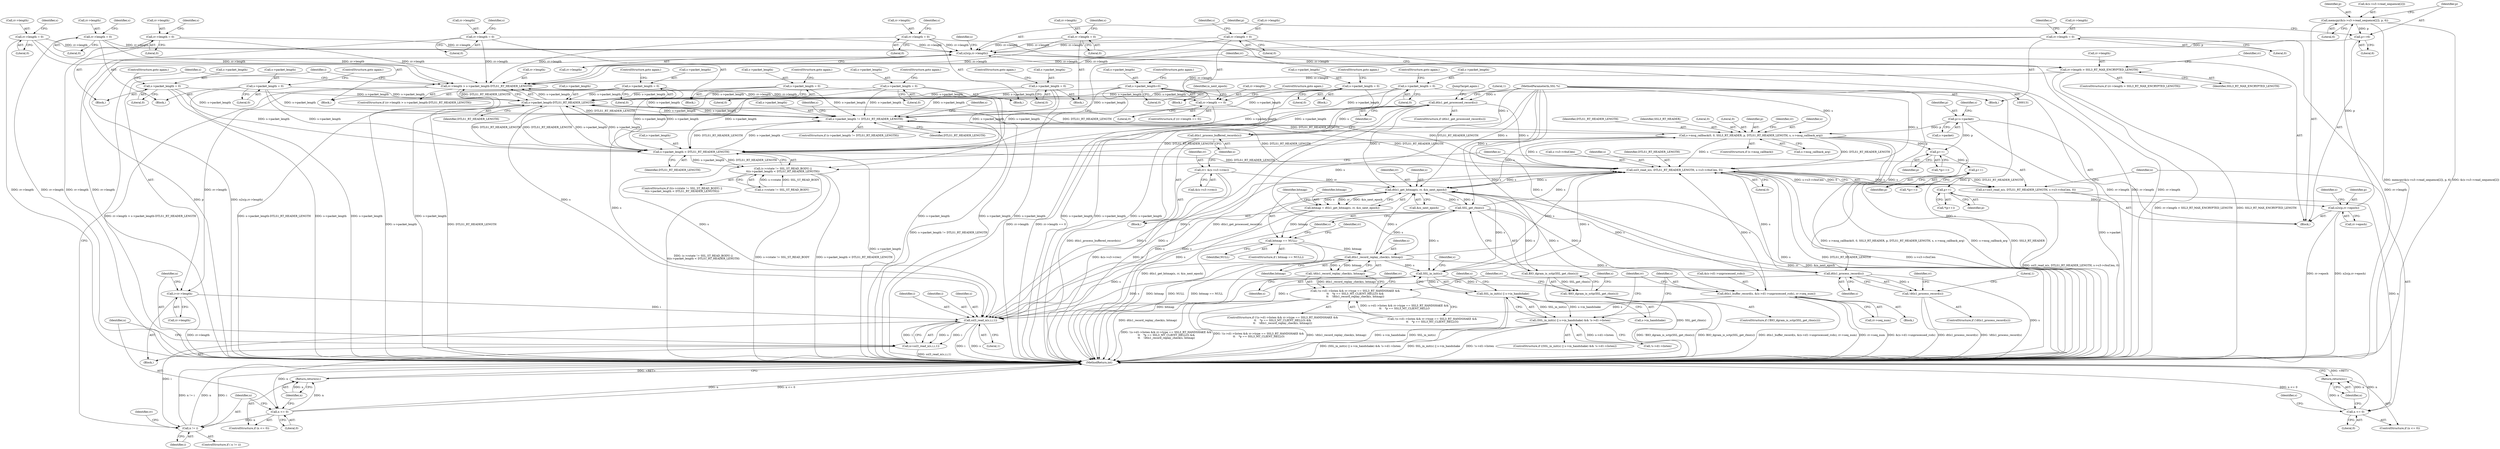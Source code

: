 digraph "1_openssl_feba02f3919495e1b960c33ba849e10e77d0785d@API" {
"1000260" [label="(Call,memcpy(&(s->s3->read_sequence[2]), p, 6))"];
"1000255" [label="(Call,n2s(p,rr->epoch))"];
"1000246" [label="(Call,p++)"];
"1000241" [label="(Call,p++)"];
"1000236" [label="(Call,p++)"];
"1000221" [label="(Call,s->msg_callback(0, 0, SSL3_RT_HEADER, p, DTLS1_RT_HEADER_LENGTH, s, s->msg_callback_arg))"];
"1000212" [label="(Call,p=s->packet)"];
"1000195" [label="(Call,s->packet_length != DTLS1_RT_HEADER_LENGTH)"];
"1000382" [label="(Call,s->packet_length = 0)"];
"1000410" [label="(Call,s->packet_length = 0)"];
"1000514" [label="(Call,s->packet_length = 0)"];
"1000498" [label="(Call,s->packet_length = 0)"];
"1000169" [label="(Call,s->packet_length < DTLS1_RT_HEADER_LENGTH)"];
"1000319" [label="(Call,s->packet_length = 0)"];
"1000201" [label="(Call,s->packet_length = 0)"];
"1000297" [label="(Call,s->packet_length = 0)"];
"1000348" [label="(Call,s->packet_length-DTLS1_RT_HEADER_LENGTH)"];
"1000451" [label="(Call,s->packet_length=0)"];
"1000337" [label="(Call,s->packet_length = 0)"];
"1000177" [label="(Call,ssl3_read_n(s, DTLS1_RT_HEADER_LENGTH, s->s3->rbuf.len, 0))"];
"1000442" [label="(Call,dtls1_record_replay_check(s, bitmap))"];
"1000419" [label="(Call,SSL_get_rbio(s))"];
"1000395" [label="(Call,dtls1_get_bitmap(s, rr, &is_next_epoch))"];
"1000506" [label="(Call,dtls1_process_record(s))"];
"1000132" [label="(MethodParameterIn,SSL *s)"];
"1000482" [label="(Call,dtls1_buffer_record(s, &(s->d1->unprocessed_rcds), rr->seq_num))"];
"1000470" [label="(Call,SSL_in_init(s))"];
"1000361" [label="(Call,ssl3_read_n(s,i,i,1))"];
"1000157" [label="(Call,dtls1_get_processed_record(s))"];
"1000154" [label="(Call,dtls1_process_buffered_records(s))"];
"1000354" [label="(Call,i=rr->length)"];
"1000344" [label="(Call,rr->length > s->packet_length-DTLS1_RT_HEADER_LENGTH)"];
"1000332" [label="(Call,rr->length = 0)"];
"1000493" [label="(Call,rr->length = 0)"];
"1000292" [label="(Call,rr->length = 0)"];
"1000446" [label="(Call,rr->length = 0)"];
"1000377" [label="(Call,rr->length = 0)"];
"1000405" [label="(Call,rr->length = 0)"];
"1000458" [label="(Call,rr->length == 0)"];
"1000314" [label="(Call,rr->length = 0)"];
"1000326" [label="(Call,rr->length > SSL3_RT_MAX_ENCRYPTED_LENGTH)"];
"1000274" [label="(Call,n2s(p,rr->length))"];
"1000271" [label="(Call,p+=6)"];
"1000260" [label="(Call,memcpy(&(s->s3->read_sequence[2]), p, 6))"];
"1000509" [label="(Call,rr->length = 0)"];
"1000146" [label="(Call,rr= &(s->s3->rrec))"];
"1000401" [label="(Call,bitmap == NULL)"];
"1000393" [label="(Call,bitmap = dtls1_get_bitmap(s, rr, &is_next_epoch))"];
"1000175" [label="(Call,n=ssl3_read_n(s, DTLS1_RT_HEADER_LENGTH, s->s3->rbuf.len, 0))"];
"1000189" [label="(Call,n <= 0)"];
"1000192" [label="(Return,return(n);)"];
"1000163" [label="(Call,(s->rstate != SSL_ST_READ_BODY) ||\n\t\t(s->packet_length < DTLS1_RT_HEADER_LENGTH))"];
"1000441" [label="(Call,!dtls1_record_replay_check(s, bitmap))"];
"1000423" [label="(Call,!(s->d1->listen && rr->type == SSL3_RT_HANDSHAKE &&\n\t\t    *p == SSL3_MT_CLIENT_HELLO) &&\n\t\t    !dtls1_record_replay_check(s, bitmap))"];
"1000469" [label="(Call,SSL_in_init(s) || s->in_handshake)"];
"1000468" [label="(Call,(SSL_in_init(s) || s->in_handshake) && !s->d1->listen)"];
"1000505" [label="(Call,!dtls1_process_record(s))"];
"1000418" [label="(Call,BIO_dgram_is_sctp(SSL_get_rbio(s)))"];
"1000417" [label="(Call,!BIO_dgram_is_sctp(SSL_get_rbio(s)))"];
"1000359" [label="(Call,n=ssl3_read_n(s,i,i,1))"];
"1000367" [label="(Call,n <= 0)"];
"1000370" [label="(Return,return(n);)"];
"1000373" [label="(Call,n != i)"];
"1000292" [label="(Call,rr->length = 0)"];
"1000509" [label="(Call,rr->length = 0)"];
"1000242" [label="(Identifier,p)"];
"1000326" [label="(Call,rr->length > SSL3_RT_MAX_ENCRYPTED_LENGTH)"];
"1000467" [label="(ControlStructure,if ((SSL_in_init(s) || s->in_handshake) && !s->d1->listen))"];
"1000445" [label="(Block,)"];
"1000349" [label="(Call,s->packet_length)"];
"1000315" [label="(Call,rr->length)"];
"1000462" [label="(Literal,0)"];
"1000362" [label="(Identifier,s)"];
"1000314" [label="(Call,rr->length = 0)"];
"1000257" [label="(Call,rr->epoch)"];
"1000273" [label="(Literal,6)"];
"1000522" [label="(MethodReturn,int)"];
"1000422" [label="(ControlStructure,if (!(s->d1->listen && rr->type == SSL3_RT_HANDSHAKE &&\n\t\t    *p == SSL3_MT_CLIENT_HELLO) &&\n\t\t    !dtls1_record_replay_check(s, bitmap)))"];
"1000212" [label="(Call,p=s->packet)"];
"1000270" [label="(Literal,6)"];
"1000386" [label="(Literal,0)"];
"1000373" [label="(Call,n != i)"];
"1000381" [label="(Literal,0)"];
"1000301" [label="(Literal,0)"];
"1000498" [label="(Call,s->packet_length = 0)"];
"1000213" [label="(Identifier,p)"];
"1000505" [label="(Call,!dtls1_process_record(s))"];
"1000219" [label="(Identifier,s)"];
"1000156" [label="(ControlStructure,if (dtls1_get_processed_record(s)))"];
"1000468" [label="(Call,(SSL_in_init(s) || s->in_handshake) && !s->d1->listen)"];
"1000271" [label="(Call,p+=6)"];
"1000494" [label="(Call,rr->length)"];
"1000390" [label="(Identifier,s)"];
"1000346" [label="(Identifier,rr)"];
"1000404" [label="(Block,)"];
"1000441" [label="(Call,!dtls1_record_replay_check(s, bitmap))"];
"1000146" [label="(Call,rr= &(s->s3->rrec))"];
"1000460" [label="(Identifier,rr)"];
"1000217" [label="(ControlStructure,if (s->msg_callback))"];
"1000410" [label="(Call,s->packet_length = 0)"];
"1000240" [label="(Call,*(p++))"];
"1000178" [label="(Identifier,s)"];
"1000402" [label="(Identifier,bitmap)"];
"1000511" [label="(Identifier,rr)"];
"1000344" [label="(Call,rr->length > s->packet_length-DTLS1_RT_HEADER_LENGTH)"];
"1000162" [label="(ControlStructure,if (\t(s->rstate != SSL_ST_READ_BODY) ||\n\t\t(s->packet_length < DTLS1_RT_HEADER_LENGTH)))"];
"1000265" [label="(Identifier,s)"];
"1000470" [label="(Call,SSL_in_init(s))"];
"1000514" [label="(Call,s->packet_length = 0)"];
"1000228" [label="(Call,s->msg_callback_arg)"];
"1000275" [label="(Identifier,p)"];
"1000233" [label="(Identifier,rr)"];
"1000241" [label="(Call,p++)"];
"1000195" [label="(Call,s->packet_length != DTLS1_RT_HEADER_LENGTH)"];
"1000154" [label="(Call,dtls1_process_buffered_records(s))"];
"1000179" [label="(Identifier,DTLS1_RT_HEADER_LENGTH)"];
"1000463" [label="(ControlStructure,goto again;)"];
"1000176" [label="(Identifier,n)"];
"1000510" [label="(Call,rr->length)"];
"1000132" [label="(MethodParameterIn,SSL *s)"];
"1000170" [label="(Call,s->packet_length)"];
"1000313" [label="(Block,)"];
"1000447" [label="(Call,rr->length)"];
"1000209" [label="(Identifier,s)"];
"1000356" [label="(Call,rr->length)"];
"1000395" [label="(Call,dtls1_get_bitmap(s, rr, &is_next_epoch))"];
"1000484" [label="(Call,&(s->d1->unprocessed_rcds))"];
"1000379" [label="(Identifier,rr)"];
"1000352" [label="(Identifier,DTLS1_RT_HEADER_LENGTH)"];
"1000236" [label="(Call,p++)"];
"1000456" [label="(ControlStructure,goto again;)"];
"1000227" [label="(Identifier,s)"];
"1000325" [label="(ControlStructure,if (rr->length > SSL3_RT_MAX_ENCRYPTED_LENGTH))"];
"1000503" [label="(ControlStructure,goto again;)"];
"1000321" [label="(Identifier,s)"];
"1000319" [label="(Call,s->packet_length = 0)"];
"1000247" [label="(Identifier,p)"];
"1000495" [label="(Identifier,rr)"];
"1000401" [label="(Call,bitmap == NULL)"];
"1000473" [label="(Identifier,s)"];
"1000334" [label="(Identifier,rr)"];
"1000177" [label="(Call,ssl3_read_n(s, DTLS1_RT_HEADER_LENGTH, s->s3->rbuf.len, 0))"];
"1000367" [label="(Call,n <= 0)"];
"1000446" [label="(Call,rr->length = 0)"];
"1000297" [label="(Call,s->packet_length = 0)"];
"1000256" [label="(Identifier,p)"];
"1000291" [label="(Block,)"];
"1000331" [label="(Block,)"];
"1000398" [label="(Call,&is_next_epoch)"];
"1000483" [label="(Identifier,s)"];
"1000513" [label="(Literal,0)"];
"1000371" [label="(Identifier,n)"];
"1000205" [label="(Literal,0)"];
"1000206" [label="(ControlStructure,goto again;)"];
"1000458" [label="(Call,rr->length == 0)"];
"1000414" [label="(Literal,0)"];
"1000323" [label="(Literal,0)"];
"1000443" [label="(Identifier,s)"];
"1000189" [label="(Call,n <= 0)"];
"1000453" [label="(Identifier,s)"];
"1000161" [label="(JumpTarget,again:)"];
"1000406" [label="(Call,rr->length)"];
"1000164" [label="(Call,s->rstate != SSL_ST_READ_BODY)"];
"1000457" [label="(ControlStructure,if (rr->length == 0))"];
"1000160" [label="(Literal,1)"];
"1000169" [label="(Call,s->packet_length < DTLS1_RT_HEADER_LENGTH)"];
"1000200" [label="(Block,)"];
"1000245" [label="(Call,*(p++))"];
"1000452" [label="(Call,s->packet_length)"];
"1000375" [label="(Identifier,i)"];
"1000341" [label="(Literal,0)"];
"1000423" [label="(Call,!(s->d1->listen && rr->type == SSL3_RT_HANDSHAKE &&\n\t\t    *p == SSL3_MT_CLIENT_HELLO) &&\n\t\t    !dtls1_record_replay_check(s, bitmap))"];
"1000451" [label="(Call,s->packet_length=0)"];
"1000407" [label="(Identifier,rr)"];
"1000428" [label="(Identifier,s)"];
"1000400" [label="(ControlStructure,if ( bitmap == NULL))"];
"1000272" [label="(Identifier,p)"];
"1000383" [label="(Call,s->packet_length)"];
"1000226" [label="(Identifier,DTLS1_RT_HEADER_LENGTH)"];
"1000365" [label="(Literal,1)"];
"1000343" [label="(ControlStructure,if (rr->length > s->packet_length-DTLS1_RT_HEADER_LENGTH))"];
"1000192" [label="(Return,return(n);)"];
"1000260" [label="(Call,memcpy(&(s->s3->read_sequence[2]), p, 6))"];
"1000361" [label="(Call,ssl3_read_n(s,i,i,1))"];
"1000405" [label="(Call,rr->length = 0)"];
"1000378" [label="(Call,rr->length)"];
"1000521" [label="(Literal,1)"];
"1000318" [label="(Literal,0)"];
"1000296" [label="(Literal,0)"];
"1000444" [label="(Identifier,bitmap)"];
"1000348" [label="(Call,s->packet_length-DTLS1_RT_HEADER_LENGTH)"];
"1000387" [label="(ControlStructure,goto again;)"];
"1000482" [label="(Call,dtls1_buffer_record(s, &(s->d1->unprocessed_rcds), rr->seq_num))"];
"1000175" [label="(Call,n=ssl3_read_n(s, DTLS1_RT_HEADER_LENGTH, s->s3->rbuf.len, 0))"];
"1000497" [label="(Literal,0)"];
"1000370" [label="(Return,return(n);)"];
"1000224" [label="(Identifier,SSL3_RT_HEADER)"];
"1000330" [label="(Identifier,SSL3_RT_MAX_ENCRYPTED_LENGTH)"];
"1000490" [label="(Call,rr->seq_num)"];
"1000345" [label="(Call,rr->length)"];
"1000475" [label="(Call,!s->d1->listen)"];
"1000360" [label="(Identifier,n)"];
"1000372" [label="(ControlStructure,if ( n != i))"];
"1000222" [label="(Literal,0)"];
"1000448" [label="(Identifier,rr)"];
"1000157" [label="(Call,dtls1_get_processed_record(s))"];
"1000155" [label="(Identifier,s)"];
"1000190" [label="(Identifier,n)"];
"1000359" [label="(Call,n=ssl3_read_n(s,i,i,1))"];
"1000337" [label="(Call,s->packet_length = 0)"];
"1000465" [label="(Identifier,is_next_epoch)"];
"1000148" [label="(Call,&(s->s3->rrec))"];
"1000147" [label="(Identifier,rr)"];
"1000354" [label="(Call,i=rr->length)"];
"1000320" [label="(Call,s->packet_length)"];
"1000376" [label="(Block,)"];
"1000393" [label="(Call,bitmap = dtls1_get_bitmap(s, rr, &is_next_epoch))"];
"1000299" [label="(Identifier,s)"];
"1000409" [label="(Literal,0)"];
"1000133" [label="(Block,)"];
"1000282" [label="(Identifier,s)"];
"1000269" [label="(Identifier,p)"];
"1000338" [label="(Call,s->packet_length)"];
"1000507" [label="(Identifier,s)"];
"1000368" [label="(Identifier,n)"];
"1000274" [label="(Call,n2s(p,rr->length))"];
"1000174" [label="(Block,)"];
"1000420" [label="(Identifier,s)"];
"1000516" [label="(Identifier,s)"];
"1000276" [label="(Call,rr->length)"];
"1000417" [label="(Call,!BIO_dgram_is_sctp(SSL_get_rbio(s)))"];
"1000336" [label="(Literal,0)"];
"1000394" [label="(Identifier,bitmap)"];
"1000158" [label="(Identifier,s)"];
"1000403" [label="(Identifier,NULL)"];
"1000384" [label="(Identifier,s)"];
"1000342" [label="(ControlStructure,goto again;)"];
"1000519" [label="(ControlStructure,goto again;)"];
"1000515" [label="(Call,s->packet_length)"];
"1000324" [label="(ControlStructure,goto again;)"];
"1000364" [label="(Identifier,i)"];
"1000369" [label="(Literal,0)"];
"1000481" [label="(Block,)"];
"1000327" [label="(Call,rr->length)"];
"1000197" [label="(Identifier,s)"];
"1000188" [label="(ControlStructure,if (n <= 0))"];
"1000382" [label="(Call,s->packet_length = 0)"];
"1000196" [label="(Call,s->packet_length)"];
"1000355" [label="(Identifier,i)"];
"1000374" [label="(Identifier,n)"];
"1000500" [label="(Identifier,s)"];
"1000221" [label="(Call,s->msg_callback(0, 0, SSL3_RT_HEADER, p, DTLS1_RT_HEADER_LENGTH, s, s->msg_callback_arg))"];
"1000246" [label="(Call,p++)"];
"1000411" [label="(Call,s->packet_length)"];
"1000191" [label="(Literal,0)"];
"1000424" [label="(Call,!(s->d1->listen && rr->type == SSL3_RT_HANDSHAKE &&\n\t\t    *p == SSL3_MT_CLIENT_HELLO))"];
"1000223" [label="(Literal,0)"];
"1000194" [label="(ControlStructure,if (s->packet_length != DTLS1_RT_HEADER_LENGTH))"];
"1000478" [label="(Identifier,s)"];
"1000416" [label="(ControlStructure,if (!BIO_dgram_is_sctp(SSL_get_rbio(s))))"];
"1000332" [label="(Call,rr->length = 0)"];
"1000180" [label="(Call,s->s3->rbuf.len)"];
"1000225" [label="(Identifier,p)"];
"1000518" [label="(Literal,0)"];
"1000502" [label="(Literal,0)"];
"1000499" [label="(Call,s->packet_length)"];
"1000466" [label="(Block,)"];
"1000504" [label="(ControlStructure,if (!dtls1_process_record(s)))"];
"1000471" [label="(Identifier,s)"];
"1000353" [label="(Block,)"];
"1000418" [label="(Call,BIO_dgram_is_sctp(SSL_get_rbio(s)))"];
"1000214" [label="(Call,s->packet)"];
"1000203" [label="(Identifier,s)"];
"1000298" [label="(Call,s->packet_length)"];
"1000419" [label="(Call,SSL_get_rbio(s))"];
"1000237" [label="(Identifier,p)"];
"1000396" [label="(Identifier,s)"];
"1000508" [label="(Block,)"];
"1000472" [label="(Call,s->in_handshake)"];
"1000187" [label="(Literal,0)"];
"1000506" [label="(Call,dtls1_process_record(s))"];
"1000377" [label="(Call,rr->length = 0)"];
"1000293" [label="(Call,rr->length)"];
"1000255" [label="(Call,n2s(p,rr->epoch))"];
"1000163" [label="(Call,(s->rstate != SSL_ST_READ_BODY) ||\n\t\t(s->packet_length < DTLS1_RT_HEADER_LENGTH))"];
"1000235" [label="(Call,*(p++))"];
"1000397" [label="(Identifier,rr)"];
"1000202" [label="(Call,s->packet_length)"];
"1000493" [label="(Call,rr->length = 0)"];
"1000201" [label="(Call,s->packet_length = 0)"];
"1000450" [label="(Literal,0)"];
"1000261" [label="(Call,&(s->s3->read_sequence[2]))"];
"1000469" [label="(Call,SSL_in_init(s) || s->in_handshake)"];
"1000455" [label="(Literal,0)"];
"1000173" [label="(Identifier,DTLS1_RT_HEADER_LENGTH)"];
"1000333" [label="(Call,rr->length)"];
"1000412" [label="(Identifier,s)"];
"1000339" [label="(Identifier,s)"];
"1000415" [label="(ControlStructure,goto again;)"];
"1000459" [label="(Call,rr->length)"];
"1000442" [label="(Call,dtls1_record_replay_check(s, bitmap))"];
"1000199" [label="(Identifier,DTLS1_RT_HEADER_LENGTH)"];
"1000363" [label="(Identifier,i)"];
"1000193" [label="(Identifier,n)"];
"1000302" [label="(ControlStructure,goto again;)"];
"1000366" [label="(ControlStructure,if (n <= 0))"];
"1000260" -> "1000174"  [label="AST: "];
"1000260" -> "1000270"  [label="CFG: "];
"1000261" -> "1000260"  [label="AST: "];
"1000269" -> "1000260"  [label="AST: "];
"1000270" -> "1000260"  [label="AST: "];
"1000272" -> "1000260"  [label="CFG: "];
"1000260" -> "1000522"  [label="DDG: memcpy(&(s->s3->read_sequence[2]), p, 6)"];
"1000260" -> "1000522"  [label="DDG: &(s->s3->read_sequence[2])"];
"1000255" -> "1000260"  [label="DDG: p"];
"1000260" -> "1000271"  [label="DDG: p"];
"1000255" -> "1000174"  [label="AST: "];
"1000255" -> "1000257"  [label="CFG: "];
"1000256" -> "1000255"  [label="AST: "];
"1000257" -> "1000255"  [label="AST: "];
"1000265" -> "1000255"  [label="CFG: "];
"1000255" -> "1000522"  [label="DDG: n2s(p,rr->epoch)"];
"1000255" -> "1000522"  [label="DDG: rr->epoch"];
"1000246" -> "1000255"  [label="DDG: p"];
"1000246" -> "1000245"  [label="AST: "];
"1000246" -> "1000247"  [label="CFG: "];
"1000247" -> "1000246"  [label="AST: "];
"1000245" -> "1000246"  [label="CFG: "];
"1000241" -> "1000246"  [label="DDG: p"];
"1000241" -> "1000240"  [label="AST: "];
"1000241" -> "1000242"  [label="CFG: "];
"1000242" -> "1000241"  [label="AST: "];
"1000240" -> "1000241"  [label="CFG: "];
"1000236" -> "1000241"  [label="DDG: p"];
"1000236" -> "1000235"  [label="AST: "];
"1000236" -> "1000237"  [label="CFG: "];
"1000237" -> "1000236"  [label="AST: "];
"1000235" -> "1000236"  [label="CFG: "];
"1000221" -> "1000236"  [label="DDG: p"];
"1000212" -> "1000236"  [label="DDG: p"];
"1000221" -> "1000217"  [label="AST: "];
"1000221" -> "1000228"  [label="CFG: "];
"1000222" -> "1000221"  [label="AST: "];
"1000223" -> "1000221"  [label="AST: "];
"1000224" -> "1000221"  [label="AST: "];
"1000225" -> "1000221"  [label="AST: "];
"1000226" -> "1000221"  [label="AST: "];
"1000227" -> "1000221"  [label="AST: "];
"1000228" -> "1000221"  [label="AST: "];
"1000233" -> "1000221"  [label="CFG: "];
"1000221" -> "1000522"  [label="DDG: s->msg_callback(0, 0, SSL3_RT_HEADER, p, DTLS1_RT_HEADER_LENGTH, s, s->msg_callback_arg)"];
"1000221" -> "1000522"  [label="DDG: s->msg_callback_arg"];
"1000221" -> "1000522"  [label="DDG: SSL3_RT_HEADER"];
"1000221" -> "1000169"  [label="DDG: DTLS1_RT_HEADER_LENGTH"];
"1000221" -> "1000177"  [label="DDG: s"];
"1000221" -> "1000177"  [label="DDG: DTLS1_RT_HEADER_LENGTH"];
"1000212" -> "1000221"  [label="DDG: p"];
"1000195" -> "1000221"  [label="DDG: DTLS1_RT_HEADER_LENGTH"];
"1000177" -> "1000221"  [label="DDG: s"];
"1000132" -> "1000221"  [label="DDG: s"];
"1000221" -> "1000348"  [label="DDG: DTLS1_RT_HEADER_LENGTH"];
"1000221" -> "1000361"  [label="DDG: s"];
"1000221" -> "1000395"  [label="DDG: s"];
"1000212" -> "1000174"  [label="AST: "];
"1000212" -> "1000214"  [label="CFG: "];
"1000213" -> "1000212"  [label="AST: "];
"1000214" -> "1000212"  [label="AST: "];
"1000219" -> "1000212"  [label="CFG: "];
"1000212" -> "1000522"  [label="DDG: s->packet"];
"1000195" -> "1000194"  [label="AST: "];
"1000195" -> "1000199"  [label="CFG: "];
"1000196" -> "1000195"  [label="AST: "];
"1000199" -> "1000195"  [label="AST: "];
"1000203" -> "1000195"  [label="CFG: "];
"1000209" -> "1000195"  [label="CFG: "];
"1000195" -> "1000522"  [label="DDG: s->packet_length != DTLS1_RT_HEADER_LENGTH"];
"1000195" -> "1000169"  [label="DDG: DTLS1_RT_HEADER_LENGTH"];
"1000195" -> "1000177"  [label="DDG: DTLS1_RT_HEADER_LENGTH"];
"1000382" -> "1000195"  [label="DDG: s->packet_length"];
"1000410" -> "1000195"  [label="DDG: s->packet_length"];
"1000514" -> "1000195"  [label="DDG: s->packet_length"];
"1000498" -> "1000195"  [label="DDG: s->packet_length"];
"1000169" -> "1000195"  [label="DDG: s->packet_length"];
"1000319" -> "1000195"  [label="DDG: s->packet_length"];
"1000201" -> "1000195"  [label="DDG: s->packet_length"];
"1000297" -> "1000195"  [label="DDG: s->packet_length"];
"1000348" -> "1000195"  [label="DDG: s->packet_length"];
"1000451" -> "1000195"  [label="DDG: s->packet_length"];
"1000337" -> "1000195"  [label="DDG: s->packet_length"];
"1000177" -> "1000195"  [label="DDG: DTLS1_RT_HEADER_LENGTH"];
"1000195" -> "1000348"  [label="DDG: s->packet_length"];
"1000195" -> "1000348"  [label="DDG: DTLS1_RT_HEADER_LENGTH"];
"1000382" -> "1000376"  [label="AST: "];
"1000382" -> "1000386"  [label="CFG: "];
"1000383" -> "1000382"  [label="AST: "];
"1000386" -> "1000382"  [label="AST: "];
"1000387" -> "1000382"  [label="CFG: "];
"1000382" -> "1000522"  [label="DDG: s->packet_length"];
"1000382" -> "1000169"  [label="DDG: s->packet_length"];
"1000382" -> "1000348"  [label="DDG: s->packet_length"];
"1000410" -> "1000404"  [label="AST: "];
"1000410" -> "1000414"  [label="CFG: "];
"1000411" -> "1000410"  [label="AST: "];
"1000414" -> "1000410"  [label="AST: "];
"1000415" -> "1000410"  [label="CFG: "];
"1000410" -> "1000522"  [label="DDG: s->packet_length"];
"1000410" -> "1000169"  [label="DDG: s->packet_length"];
"1000410" -> "1000348"  [label="DDG: s->packet_length"];
"1000514" -> "1000508"  [label="AST: "];
"1000514" -> "1000518"  [label="CFG: "];
"1000515" -> "1000514"  [label="AST: "];
"1000518" -> "1000514"  [label="AST: "];
"1000519" -> "1000514"  [label="CFG: "];
"1000514" -> "1000522"  [label="DDG: s->packet_length"];
"1000514" -> "1000169"  [label="DDG: s->packet_length"];
"1000514" -> "1000348"  [label="DDG: s->packet_length"];
"1000498" -> "1000466"  [label="AST: "];
"1000498" -> "1000502"  [label="CFG: "];
"1000499" -> "1000498"  [label="AST: "];
"1000502" -> "1000498"  [label="AST: "];
"1000503" -> "1000498"  [label="CFG: "];
"1000498" -> "1000522"  [label="DDG: s->packet_length"];
"1000498" -> "1000169"  [label="DDG: s->packet_length"];
"1000498" -> "1000348"  [label="DDG: s->packet_length"];
"1000169" -> "1000163"  [label="AST: "];
"1000169" -> "1000173"  [label="CFG: "];
"1000170" -> "1000169"  [label="AST: "];
"1000173" -> "1000169"  [label="AST: "];
"1000163" -> "1000169"  [label="CFG: "];
"1000169" -> "1000522"  [label="DDG: s->packet_length"];
"1000169" -> "1000163"  [label="DDG: s->packet_length"];
"1000169" -> "1000163"  [label="DDG: DTLS1_RT_HEADER_LENGTH"];
"1000319" -> "1000169"  [label="DDG: s->packet_length"];
"1000201" -> "1000169"  [label="DDG: s->packet_length"];
"1000297" -> "1000169"  [label="DDG: s->packet_length"];
"1000348" -> "1000169"  [label="DDG: s->packet_length"];
"1000348" -> "1000169"  [label="DDG: DTLS1_RT_HEADER_LENGTH"];
"1000451" -> "1000169"  [label="DDG: s->packet_length"];
"1000337" -> "1000169"  [label="DDG: s->packet_length"];
"1000169" -> "1000177"  [label="DDG: DTLS1_RT_HEADER_LENGTH"];
"1000169" -> "1000348"  [label="DDG: s->packet_length"];
"1000169" -> "1000348"  [label="DDG: DTLS1_RT_HEADER_LENGTH"];
"1000319" -> "1000313"  [label="AST: "];
"1000319" -> "1000323"  [label="CFG: "];
"1000320" -> "1000319"  [label="AST: "];
"1000323" -> "1000319"  [label="AST: "];
"1000324" -> "1000319"  [label="CFG: "];
"1000319" -> "1000522"  [label="DDG: s->packet_length"];
"1000319" -> "1000348"  [label="DDG: s->packet_length"];
"1000201" -> "1000200"  [label="AST: "];
"1000201" -> "1000205"  [label="CFG: "];
"1000202" -> "1000201"  [label="AST: "];
"1000205" -> "1000201"  [label="AST: "];
"1000206" -> "1000201"  [label="CFG: "];
"1000201" -> "1000522"  [label="DDG: s->packet_length"];
"1000201" -> "1000348"  [label="DDG: s->packet_length"];
"1000297" -> "1000291"  [label="AST: "];
"1000297" -> "1000301"  [label="CFG: "];
"1000298" -> "1000297"  [label="AST: "];
"1000301" -> "1000297"  [label="AST: "];
"1000302" -> "1000297"  [label="CFG: "];
"1000297" -> "1000522"  [label="DDG: s->packet_length"];
"1000297" -> "1000348"  [label="DDG: s->packet_length"];
"1000348" -> "1000344"  [label="AST: "];
"1000348" -> "1000352"  [label="CFG: "];
"1000349" -> "1000348"  [label="AST: "];
"1000352" -> "1000348"  [label="AST: "];
"1000344" -> "1000348"  [label="CFG: "];
"1000348" -> "1000522"  [label="DDG: s->packet_length"];
"1000348" -> "1000522"  [label="DDG: DTLS1_RT_HEADER_LENGTH"];
"1000348" -> "1000177"  [label="DDG: DTLS1_RT_HEADER_LENGTH"];
"1000348" -> "1000344"  [label="DDG: s->packet_length"];
"1000348" -> "1000344"  [label="DDG: DTLS1_RT_HEADER_LENGTH"];
"1000451" -> "1000348"  [label="DDG: s->packet_length"];
"1000337" -> "1000348"  [label="DDG: s->packet_length"];
"1000451" -> "1000445"  [label="AST: "];
"1000451" -> "1000455"  [label="CFG: "];
"1000452" -> "1000451"  [label="AST: "];
"1000455" -> "1000451"  [label="AST: "];
"1000456" -> "1000451"  [label="CFG: "];
"1000451" -> "1000522"  [label="DDG: s->packet_length"];
"1000337" -> "1000331"  [label="AST: "];
"1000337" -> "1000341"  [label="CFG: "];
"1000338" -> "1000337"  [label="AST: "];
"1000341" -> "1000337"  [label="AST: "];
"1000342" -> "1000337"  [label="CFG: "];
"1000337" -> "1000522"  [label="DDG: s->packet_length"];
"1000177" -> "1000175"  [label="AST: "];
"1000177" -> "1000187"  [label="CFG: "];
"1000178" -> "1000177"  [label="AST: "];
"1000179" -> "1000177"  [label="AST: "];
"1000180" -> "1000177"  [label="AST: "];
"1000187" -> "1000177"  [label="AST: "];
"1000175" -> "1000177"  [label="CFG: "];
"1000177" -> "1000522"  [label="DDG: s"];
"1000177" -> "1000522"  [label="DDG: DTLS1_RT_HEADER_LENGTH"];
"1000177" -> "1000522"  [label="DDG: s->s3->rbuf.len"];
"1000177" -> "1000175"  [label="DDG: s"];
"1000177" -> "1000175"  [label="DDG: DTLS1_RT_HEADER_LENGTH"];
"1000177" -> "1000175"  [label="DDG: s->s3->rbuf.len"];
"1000177" -> "1000175"  [label="DDG: 0"];
"1000442" -> "1000177"  [label="DDG: s"];
"1000506" -> "1000177"  [label="DDG: s"];
"1000482" -> "1000177"  [label="DDG: s"];
"1000361" -> "1000177"  [label="DDG: s"];
"1000470" -> "1000177"  [label="DDG: s"];
"1000395" -> "1000177"  [label="DDG: s"];
"1000419" -> "1000177"  [label="DDG: s"];
"1000157" -> "1000177"  [label="DDG: s"];
"1000132" -> "1000177"  [label="DDG: s"];
"1000177" -> "1000361"  [label="DDG: s"];
"1000177" -> "1000395"  [label="DDG: s"];
"1000442" -> "1000441"  [label="AST: "];
"1000442" -> "1000444"  [label="CFG: "];
"1000443" -> "1000442"  [label="AST: "];
"1000444" -> "1000442"  [label="AST: "];
"1000441" -> "1000442"  [label="CFG: "];
"1000442" -> "1000522"  [label="DDG: bitmap"];
"1000442" -> "1000361"  [label="DDG: s"];
"1000442" -> "1000395"  [label="DDG: s"];
"1000442" -> "1000441"  [label="DDG: s"];
"1000442" -> "1000441"  [label="DDG: bitmap"];
"1000419" -> "1000442"  [label="DDG: s"];
"1000132" -> "1000442"  [label="DDG: s"];
"1000401" -> "1000442"  [label="DDG: bitmap"];
"1000442" -> "1000470"  [label="DDG: s"];
"1000442" -> "1000506"  [label="DDG: s"];
"1000419" -> "1000418"  [label="AST: "];
"1000419" -> "1000420"  [label="CFG: "];
"1000420" -> "1000419"  [label="AST: "];
"1000418" -> "1000419"  [label="CFG: "];
"1000419" -> "1000361"  [label="DDG: s"];
"1000419" -> "1000395"  [label="DDG: s"];
"1000419" -> "1000418"  [label="DDG: s"];
"1000395" -> "1000419"  [label="DDG: s"];
"1000132" -> "1000419"  [label="DDG: s"];
"1000419" -> "1000470"  [label="DDG: s"];
"1000419" -> "1000506"  [label="DDG: s"];
"1000395" -> "1000393"  [label="AST: "];
"1000395" -> "1000398"  [label="CFG: "];
"1000396" -> "1000395"  [label="AST: "];
"1000397" -> "1000395"  [label="AST: "];
"1000398" -> "1000395"  [label="AST: "];
"1000393" -> "1000395"  [label="CFG: "];
"1000395" -> "1000522"  [label="DDG: rr"];
"1000395" -> "1000522"  [label="DDG: &is_next_epoch"];
"1000395" -> "1000361"  [label="DDG: s"];
"1000395" -> "1000393"  [label="DDG: s"];
"1000395" -> "1000393"  [label="DDG: rr"];
"1000395" -> "1000393"  [label="DDG: &is_next_epoch"];
"1000506" -> "1000395"  [label="DDG: s"];
"1000482" -> "1000395"  [label="DDG: s"];
"1000361" -> "1000395"  [label="DDG: s"];
"1000470" -> "1000395"  [label="DDG: s"];
"1000157" -> "1000395"  [label="DDG: s"];
"1000132" -> "1000395"  [label="DDG: s"];
"1000146" -> "1000395"  [label="DDG: rr"];
"1000506" -> "1000505"  [label="AST: "];
"1000506" -> "1000507"  [label="CFG: "];
"1000507" -> "1000506"  [label="AST: "];
"1000505" -> "1000506"  [label="CFG: "];
"1000506" -> "1000522"  [label="DDG: s"];
"1000506" -> "1000361"  [label="DDG: s"];
"1000506" -> "1000505"  [label="DDG: s"];
"1000132" -> "1000506"  [label="DDG: s"];
"1000132" -> "1000131"  [label="AST: "];
"1000132" -> "1000522"  [label="DDG: s"];
"1000132" -> "1000154"  [label="DDG: s"];
"1000132" -> "1000157"  [label="DDG: s"];
"1000132" -> "1000361"  [label="DDG: s"];
"1000132" -> "1000470"  [label="DDG: s"];
"1000132" -> "1000482"  [label="DDG: s"];
"1000482" -> "1000481"  [label="AST: "];
"1000482" -> "1000490"  [label="CFG: "];
"1000483" -> "1000482"  [label="AST: "];
"1000484" -> "1000482"  [label="AST: "];
"1000490" -> "1000482"  [label="AST: "];
"1000495" -> "1000482"  [label="CFG: "];
"1000482" -> "1000522"  [label="DDG: rr->seq_num"];
"1000482" -> "1000522"  [label="DDG: &(s->d1->unprocessed_rcds)"];
"1000482" -> "1000522"  [label="DDG: dtls1_buffer_record(s, &(s->d1->unprocessed_rcds), rr->seq_num)"];
"1000482" -> "1000361"  [label="DDG: s"];
"1000470" -> "1000482"  [label="DDG: s"];
"1000470" -> "1000469"  [label="AST: "];
"1000470" -> "1000471"  [label="CFG: "];
"1000471" -> "1000470"  [label="AST: "];
"1000473" -> "1000470"  [label="CFG: "];
"1000469" -> "1000470"  [label="CFG: "];
"1000470" -> "1000361"  [label="DDG: s"];
"1000470" -> "1000469"  [label="DDG: s"];
"1000361" -> "1000359"  [label="AST: "];
"1000361" -> "1000365"  [label="CFG: "];
"1000362" -> "1000361"  [label="AST: "];
"1000363" -> "1000361"  [label="AST: "];
"1000364" -> "1000361"  [label="AST: "];
"1000365" -> "1000361"  [label="AST: "];
"1000359" -> "1000361"  [label="CFG: "];
"1000361" -> "1000522"  [label="DDG: i"];
"1000361" -> "1000522"  [label="DDG: s"];
"1000361" -> "1000359"  [label="DDG: s"];
"1000361" -> "1000359"  [label="DDG: i"];
"1000361" -> "1000359"  [label="DDG: 1"];
"1000157" -> "1000361"  [label="DDG: s"];
"1000354" -> "1000361"  [label="DDG: i"];
"1000361" -> "1000373"  [label="DDG: i"];
"1000157" -> "1000156"  [label="AST: "];
"1000157" -> "1000158"  [label="CFG: "];
"1000158" -> "1000157"  [label="AST: "];
"1000160" -> "1000157"  [label="CFG: "];
"1000161" -> "1000157"  [label="CFG: "];
"1000157" -> "1000522"  [label="DDG: dtls1_get_processed_record(s)"];
"1000157" -> "1000522"  [label="DDG: s"];
"1000154" -> "1000157"  [label="DDG: s"];
"1000154" -> "1000133"  [label="AST: "];
"1000154" -> "1000155"  [label="CFG: "];
"1000155" -> "1000154"  [label="AST: "];
"1000158" -> "1000154"  [label="CFG: "];
"1000154" -> "1000522"  [label="DDG: dtls1_process_buffered_records(s)"];
"1000354" -> "1000353"  [label="AST: "];
"1000354" -> "1000356"  [label="CFG: "];
"1000355" -> "1000354"  [label="AST: "];
"1000356" -> "1000354"  [label="AST: "];
"1000360" -> "1000354"  [label="CFG: "];
"1000354" -> "1000522"  [label="DDG: rr->length"];
"1000344" -> "1000354"  [label="DDG: rr->length"];
"1000344" -> "1000343"  [label="AST: "];
"1000345" -> "1000344"  [label="AST: "];
"1000355" -> "1000344"  [label="CFG: "];
"1000390" -> "1000344"  [label="CFG: "];
"1000344" -> "1000522"  [label="DDG: rr->length > s->packet_length-DTLS1_RT_HEADER_LENGTH"];
"1000344" -> "1000522"  [label="DDG: s->packet_length-DTLS1_RT_HEADER_LENGTH"];
"1000332" -> "1000344"  [label="DDG: rr->length"];
"1000493" -> "1000344"  [label="DDG: rr->length"];
"1000292" -> "1000344"  [label="DDG: rr->length"];
"1000446" -> "1000344"  [label="DDG: rr->length"];
"1000377" -> "1000344"  [label="DDG: rr->length"];
"1000405" -> "1000344"  [label="DDG: rr->length"];
"1000458" -> "1000344"  [label="DDG: rr->length"];
"1000314" -> "1000344"  [label="DDG: rr->length"];
"1000326" -> "1000344"  [label="DDG: rr->length"];
"1000509" -> "1000344"  [label="DDG: rr->length"];
"1000344" -> "1000458"  [label="DDG: rr->length"];
"1000332" -> "1000331"  [label="AST: "];
"1000332" -> "1000336"  [label="CFG: "];
"1000333" -> "1000332"  [label="AST: "];
"1000336" -> "1000332"  [label="AST: "];
"1000339" -> "1000332"  [label="CFG: "];
"1000332" -> "1000522"  [label="DDG: rr->length"];
"1000332" -> "1000274"  [label="DDG: rr->length"];
"1000493" -> "1000466"  [label="AST: "];
"1000493" -> "1000497"  [label="CFG: "];
"1000494" -> "1000493"  [label="AST: "];
"1000497" -> "1000493"  [label="AST: "];
"1000500" -> "1000493"  [label="CFG: "];
"1000493" -> "1000522"  [label="DDG: rr->length"];
"1000493" -> "1000274"  [label="DDG: rr->length"];
"1000292" -> "1000291"  [label="AST: "];
"1000292" -> "1000296"  [label="CFG: "];
"1000293" -> "1000292"  [label="AST: "];
"1000296" -> "1000292"  [label="AST: "];
"1000299" -> "1000292"  [label="CFG: "];
"1000292" -> "1000522"  [label="DDG: rr->length"];
"1000292" -> "1000274"  [label="DDG: rr->length"];
"1000446" -> "1000445"  [label="AST: "];
"1000446" -> "1000450"  [label="CFG: "];
"1000447" -> "1000446"  [label="AST: "];
"1000450" -> "1000446"  [label="AST: "];
"1000453" -> "1000446"  [label="CFG: "];
"1000446" -> "1000522"  [label="DDG: rr->length"];
"1000446" -> "1000274"  [label="DDG: rr->length"];
"1000377" -> "1000376"  [label="AST: "];
"1000377" -> "1000381"  [label="CFG: "];
"1000378" -> "1000377"  [label="AST: "];
"1000381" -> "1000377"  [label="AST: "];
"1000384" -> "1000377"  [label="CFG: "];
"1000377" -> "1000522"  [label="DDG: rr->length"];
"1000377" -> "1000274"  [label="DDG: rr->length"];
"1000405" -> "1000404"  [label="AST: "];
"1000405" -> "1000409"  [label="CFG: "];
"1000406" -> "1000405"  [label="AST: "];
"1000409" -> "1000405"  [label="AST: "];
"1000412" -> "1000405"  [label="CFG: "];
"1000405" -> "1000522"  [label="DDG: rr->length"];
"1000405" -> "1000274"  [label="DDG: rr->length"];
"1000458" -> "1000457"  [label="AST: "];
"1000458" -> "1000462"  [label="CFG: "];
"1000459" -> "1000458"  [label="AST: "];
"1000462" -> "1000458"  [label="AST: "];
"1000463" -> "1000458"  [label="CFG: "];
"1000465" -> "1000458"  [label="CFG: "];
"1000458" -> "1000522"  [label="DDG: rr->length"];
"1000458" -> "1000522"  [label="DDG: rr->length == 0"];
"1000458" -> "1000274"  [label="DDG: rr->length"];
"1000314" -> "1000313"  [label="AST: "];
"1000314" -> "1000318"  [label="CFG: "];
"1000315" -> "1000314"  [label="AST: "];
"1000318" -> "1000314"  [label="AST: "];
"1000321" -> "1000314"  [label="CFG: "];
"1000314" -> "1000522"  [label="DDG: rr->length"];
"1000314" -> "1000274"  [label="DDG: rr->length"];
"1000326" -> "1000325"  [label="AST: "];
"1000326" -> "1000330"  [label="CFG: "];
"1000327" -> "1000326"  [label="AST: "];
"1000330" -> "1000326"  [label="AST: "];
"1000334" -> "1000326"  [label="CFG: "];
"1000346" -> "1000326"  [label="CFG: "];
"1000326" -> "1000522"  [label="DDG: rr->length > SSL3_RT_MAX_ENCRYPTED_LENGTH"];
"1000326" -> "1000522"  [label="DDG: SSL3_RT_MAX_ENCRYPTED_LENGTH"];
"1000274" -> "1000326"  [label="DDG: rr->length"];
"1000274" -> "1000174"  [label="AST: "];
"1000274" -> "1000276"  [label="CFG: "];
"1000275" -> "1000274"  [label="AST: "];
"1000276" -> "1000274"  [label="AST: "];
"1000282" -> "1000274"  [label="CFG: "];
"1000274" -> "1000522"  [label="DDG: p"];
"1000274" -> "1000522"  [label="DDG: n2s(p,rr->length)"];
"1000271" -> "1000274"  [label="DDG: p"];
"1000509" -> "1000274"  [label="DDG: rr->length"];
"1000271" -> "1000174"  [label="AST: "];
"1000271" -> "1000273"  [label="CFG: "];
"1000272" -> "1000271"  [label="AST: "];
"1000273" -> "1000271"  [label="AST: "];
"1000275" -> "1000271"  [label="CFG: "];
"1000509" -> "1000508"  [label="AST: "];
"1000509" -> "1000513"  [label="CFG: "];
"1000510" -> "1000509"  [label="AST: "];
"1000513" -> "1000509"  [label="AST: "];
"1000516" -> "1000509"  [label="CFG: "];
"1000509" -> "1000522"  [label="DDG: rr->length"];
"1000146" -> "1000133"  [label="AST: "];
"1000146" -> "1000148"  [label="CFG: "];
"1000147" -> "1000146"  [label="AST: "];
"1000148" -> "1000146"  [label="AST: "];
"1000155" -> "1000146"  [label="CFG: "];
"1000146" -> "1000522"  [label="DDG: &(s->s3->rrec)"];
"1000146" -> "1000522"  [label="DDG: rr"];
"1000401" -> "1000400"  [label="AST: "];
"1000401" -> "1000403"  [label="CFG: "];
"1000402" -> "1000401"  [label="AST: "];
"1000403" -> "1000401"  [label="AST: "];
"1000407" -> "1000401"  [label="CFG: "];
"1000420" -> "1000401"  [label="CFG: "];
"1000401" -> "1000522"  [label="DDG: bitmap == NULL"];
"1000401" -> "1000522"  [label="DDG: bitmap"];
"1000401" -> "1000522"  [label="DDG: NULL"];
"1000393" -> "1000401"  [label="DDG: bitmap"];
"1000393" -> "1000133"  [label="AST: "];
"1000394" -> "1000393"  [label="AST: "];
"1000402" -> "1000393"  [label="CFG: "];
"1000393" -> "1000522"  [label="DDG: dtls1_get_bitmap(s, rr, &is_next_epoch)"];
"1000175" -> "1000174"  [label="AST: "];
"1000176" -> "1000175"  [label="AST: "];
"1000190" -> "1000175"  [label="CFG: "];
"1000175" -> "1000522"  [label="DDG: ssl3_read_n(s, DTLS1_RT_HEADER_LENGTH, s->s3->rbuf.len, 0)"];
"1000175" -> "1000189"  [label="DDG: n"];
"1000189" -> "1000188"  [label="AST: "];
"1000189" -> "1000191"  [label="CFG: "];
"1000190" -> "1000189"  [label="AST: "];
"1000191" -> "1000189"  [label="AST: "];
"1000193" -> "1000189"  [label="CFG: "];
"1000197" -> "1000189"  [label="CFG: "];
"1000189" -> "1000522"  [label="DDG: n"];
"1000189" -> "1000522"  [label="DDG: n <= 0"];
"1000189" -> "1000192"  [label="DDG: n"];
"1000192" -> "1000188"  [label="AST: "];
"1000192" -> "1000193"  [label="CFG: "];
"1000193" -> "1000192"  [label="AST: "];
"1000522" -> "1000192"  [label="CFG: "];
"1000192" -> "1000522"  [label="DDG: <RET>"];
"1000193" -> "1000192"  [label="DDG: n"];
"1000163" -> "1000162"  [label="AST: "];
"1000163" -> "1000164"  [label="CFG: "];
"1000164" -> "1000163"  [label="AST: "];
"1000176" -> "1000163"  [label="CFG: "];
"1000346" -> "1000163"  [label="CFG: "];
"1000163" -> "1000522"  [label="DDG: s->rstate != SSL_ST_READ_BODY"];
"1000163" -> "1000522"  [label="DDG: s->packet_length < DTLS1_RT_HEADER_LENGTH"];
"1000163" -> "1000522"  [label="DDG: (s->rstate != SSL_ST_READ_BODY) ||\n\t\t(s->packet_length < DTLS1_RT_HEADER_LENGTH)"];
"1000164" -> "1000163"  [label="DDG: s->rstate"];
"1000164" -> "1000163"  [label="DDG: SSL_ST_READ_BODY"];
"1000441" -> "1000423"  [label="AST: "];
"1000423" -> "1000441"  [label="CFG: "];
"1000441" -> "1000522"  [label="DDG: dtls1_record_replay_check(s, bitmap)"];
"1000441" -> "1000423"  [label="DDG: dtls1_record_replay_check(s, bitmap)"];
"1000423" -> "1000422"  [label="AST: "];
"1000423" -> "1000424"  [label="CFG: "];
"1000424" -> "1000423"  [label="AST: "];
"1000448" -> "1000423"  [label="CFG: "];
"1000460" -> "1000423"  [label="CFG: "];
"1000423" -> "1000522"  [label="DDG: !(s->d1->listen && rr->type == SSL3_RT_HANDSHAKE &&\n\t\t    *p == SSL3_MT_CLIENT_HELLO) &&\n\t\t    !dtls1_record_replay_check(s, bitmap)"];
"1000423" -> "1000522"  [label="DDG: !(s->d1->listen && rr->type == SSL3_RT_HANDSHAKE &&\n\t\t    *p == SSL3_MT_CLIENT_HELLO)"];
"1000423" -> "1000522"  [label="DDG: !dtls1_record_replay_check(s, bitmap)"];
"1000424" -> "1000423"  [label="DDG: s->d1->listen && rr->type == SSL3_RT_HANDSHAKE &&\n\t\t    *p == SSL3_MT_CLIENT_HELLO"];
"1000469" -> "1000468"  [label="AST: "];
"1000469" -> "1000472"  [label="CFG: "];
"1000472" -> "1000469"  [label="AST: "];
"1000478" -> "1000469"  [label="CFG: "];
"1000468" -> "1000469"  [label="CFG: "];
"1000469" -> "1000522"  [label="DDG: s->in_handshake"];
"1000469" -> "1000522"  [label="DDG: SSL_in_init(s)"];
"1000469" -> "1000468"  [label="DDG: SSL_in_init(s)"];
"1000469" -> "1000468"  [label="DDG: s->in_handshake"];
"1000468" -> "1000467"  [label="AST: "];
"1000468" -> "1000475"  [label="CFG: "];
"1000475" -> "1000468"  [label="AST: "];
"1000483" -> "1000468"  [label="CFG: "];
"1000495" -> "1000468"  [label="CFG: "];
"1000468" -> "1000522"  [label="DDG: (SSL_in_init(s) || s->in_handshake) && !s->d1->listen"];
"1000468" -> "1000522"  [label="DDG: SSL_in_init(s) || s->in_handshake"];
"1000468" -> "1000522"  [label="DDG: !s->d1->listen"];
"1000475" -> "1000468"  [label="DDG: s->d1->listen"];
"1000505" -> "1000504"  [label="AST: "];
"1000511" -> "1000505"  [label="CFG: "];
"1000521" -> "1000505"  [label="CFG: "];
"1000505" -> "1000522"  [label="DDG: dtls1_process_record(s)"];
"1000505" -> "1000522"  [label="DDG: !dtls1_process_record(s)"];
"1000418" -> "1000417"  [label="AST: "];
"1000417" -> "1000418"  [label="CFG: "];
"1000418" -> "1000522"  [label="DDG: SSL_get_rbio(s)"];
"1000418" -> "1000417"  [label="DDG: SSL_get_rbio(s)"];
"1000417" -> "1000416"  [label="AST: "];
"1000428" -> "1000417"  [label="CFG: "];
"1000460" -> "1000417"  [label="CFG: "];
"1000417" -> "1000522"  [label="DDG: BIO_dgram_is_sctp(SSL_get_rbio(s))"];
"1000417" -> "1000522"  [label="DDG: !BIO_dgram_is_sctp(SSL_get_rbio(s))"];
"1000359" -> "1000353"  [label="AST: "];
"1000360" -> "1000359"  [label="AST: "];
"1000368" -> "1000359"  [label="CFG: "];
"1000359" -> "1000522"  [label="DDG: ssl3_read_n(s,i,i,1)"];
"1000359" -> "1000367"  [label="DDG: n"];
"1000367" -> "1000366"  [label="AST: "];
"1000367" -> "1000369"  [label="CFG: "];
"1000368" -> "1000367"  [label="AST: "];
"1000369" -> "1000367"  [label="AST: "];
"1000371" -> "1000367"  [label="CFG: "];
"1000374" -> "1000367"  [label="CFG: "];
"1000367" -> "1000522"  [label="DDG: n"];
"1000367" -> "1000522"  [label="DDG: n <= 0"];
"1000367" -> "1000370"  [label="DDG: n"];
"1000367" -> "1000373"  [label="DDG: n"];
"1000370" -> "1000366"  [label="AST: "];
"1000370" -> "1000371"  [label="CFG: "];
"1000371" -> "1000370"  [label="AST: "];
"1000522" -> "1000370"  [label="CFG: "];
"1000370" -> "1000522"  [label="DDG: <RET>"];
"1000371" -> "1000370"  [label="DDG: n"];
"1000373" -> "1000372"  [label="AST: "];
"1000373" -> "1000375"  [label="CFG: "];
"1000374" -> "1000373"  [label="AST: "];
"1000375" -> "1000373"  [label="AST: "];
"1000379" -> "1000373"  [label="CFG: "];
"1000390" -> "1000373"  [label="CFG: "];
"1000373" -> "1000522"  [label="DDG: i"];
"1000373" -> "1000522"  [label="DDG: n != i"];
"1000373" -> "1000522"  [label="DDG: n"];
}
